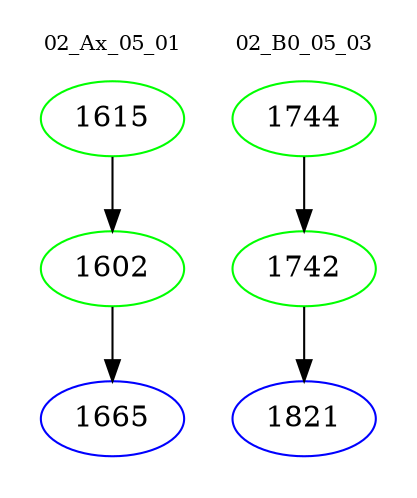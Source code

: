 digraph{
subgraph cluster_0 {
color = white
label = "02_Ax_05_01";
fontsize=10;
T0_1615 [label="1615", color="green"]
T0_1615 -> T0_1602 [color="black"]
T0_1602 [label="1602", color="green"]
T0_1602 -> T0_1665 [color="black"]
T0_1665 [label="1665", color="blue"]
}
subgraph cluster_1 {
color = white
label = "02_B0_05_03";
fontsize=10;
T1_1744 [label="1744", color="green"]
T1_1744 -> T1_1742 [color="black"]
T1_1742 [label="1742", color="green"]
T1_1742 -> T1_1821 [color="black"]
T1_1821 [label="1821", color="blue"]
}
}
